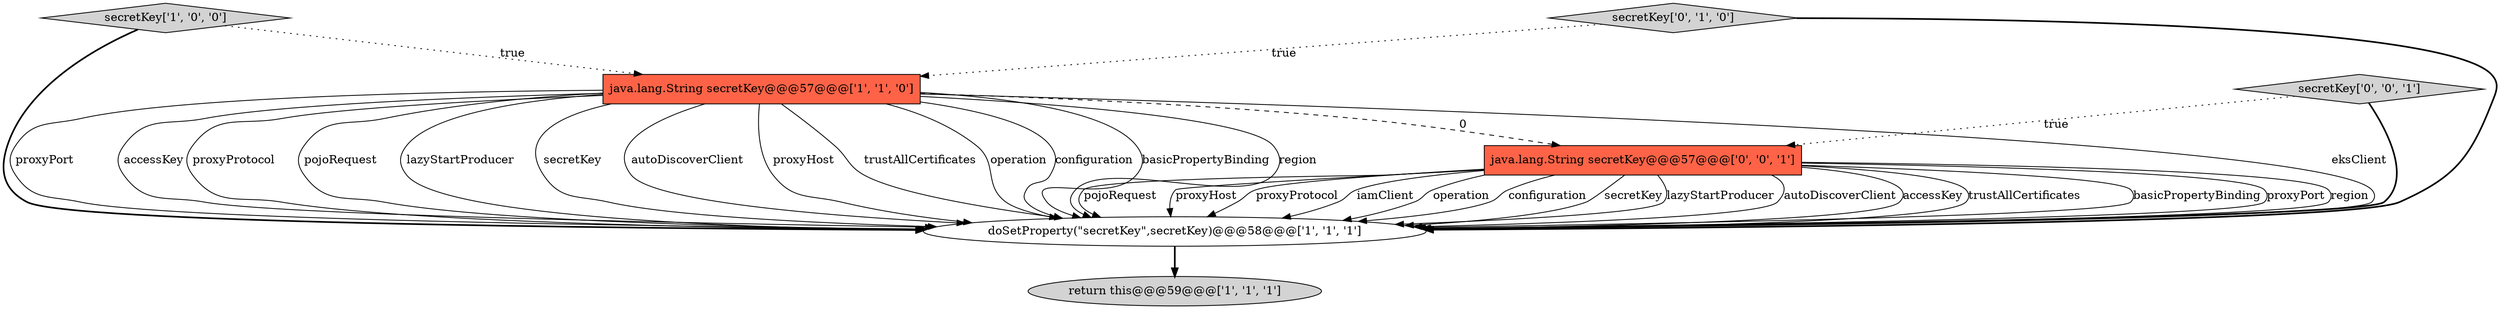 digraph {
2 [style = filled, label = "java.lang.String secretKey@@@57@@@['1', '1', '0']", fillcolor = tomato, shape = box image = "AAA0AAABBB1BBB"];
1 [style = filled, label = "secretKey['1', '0', '0']", fillcolor = lightgray, shape = diamond image = "AAA0AAABBB1BBB"];
6 [style = filled, label = "secretKey['0', '0', '1']", fillcolor = lightgray, shape = diamond image = "AAA0AAABBB3BBB"];
0 [style = filled, label = "doSetProperty(\"secretKey\",secretKey)@@@58@@@['1', '1', '1']", fillcolor = white, shape = ellipse image = "AAA0AAABBB1BBB"];
5 [style = filled, label = "java.lang.String secretKey@@@57@@@['0', '0', '1']", fillcolor = tomato, shape = box image = "AAA0AAABBB3BBB"];
3 [style = filled, label = "return this@@@59@@@['1', '1', '1']", fillcolor = lightgray, shape = ellipse image = "AAA0AAABBB1BBB"];
4 [style = filled, label = "secretKey['0', '1', '0']", fillcolor = lightgray, shape = diamond image = "AAA0AAABBB2BBB"];
0->3 [style = bold, label=""];
2->0 [style = solid, label="proxyProtocol"];
5->0 [style = solid, label="basicPropertyBinding"];
5->0 [style = solid, label="proxyPort"];
2->0 [style = solid, label="pojoRequest"];
5->0 [style = solid, label="region"];
5->0 [style = solid, label="pojoRequest"];
2->0 [style = solid, label="lazyStartProducer"];
2->0 [style = solid, label="secretKey"];
5->0 [style = solid, label="proxyHost"];
2->0 [style = solid, label="autoDiscoverClient"];
6->0 [style = bold, label=""];
5->0 [style = solid, label="proxyProtocol"];
1->0 [style = bold, label=""];
2->0 [style = solid, label="proxyHost"];
4->0 [style = bold, label=""];
4->2 [style = dotted, label="true"];
2->0 [style = solid, label="trustAllCertificates"];
2->0 [style = solid, label="operation"];
5->0 [style = solid, label="iamClient"];
5->0 [style = solid, label="operation"];
2->5 [style = dashed, label="0"];
2->0 [style = solid, label="configuration"];
2->0 [style = solid, label="basicPropertyBinding"];
2->0 [style = solid, label="region"];
5->0 [style = solid, label="configuration"];
5->0 [style = solid, label="secretKey"];
2->0 [style = solid, label="eksClient"];
5->0 [style = solid, label="lazyStartProducer"];
2->0 [style = solid, label="proxyPort"];
2->0 [style = solid, label="accessKey"];
1->2 [style = dotted, label="true"];
5->0 [style = solid, label="autoDiscoverClient"];
5->0 [style = solid, label="accessKey"];
6->5 [style = dotted, label="true"];
5->0 [style = solid, label="trustAllCertificates"];
}
